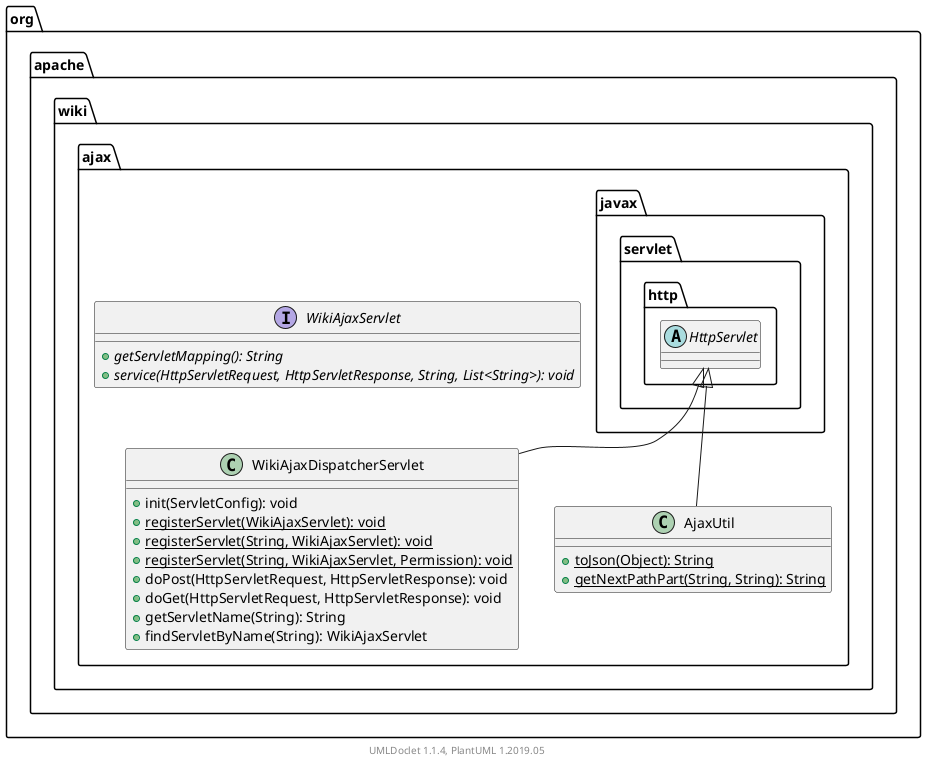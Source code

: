 @startuml

    namespace org.apache.wiki.ajax {

        class WikiAjaxDispatcherServlet [[WikiAjaxDispatcherServlet.html]] {
            +init(ServletConfig): void
            {static} +registerServlet(WikiAjaxServlet): void
            {static} +registerServlet(String, WikiAjaxServlet): void
            {static} +registerServlet(String, WikiAjaxServlet, Permission): void
            +doPost(HttpServletRequest, HttpServletResponse): void
            +doGet(HttpServletRequest, HttpServletResponse): void
            +getServletName(String): String
            +findServletByName(String): WikiAjaxServlet
        }

        class AjaxUtil [[AjaxUtil.html]] {
            {static} +toJson(Object): String
            {static} +getNextPathPart(String, String): String
        }

        interface WikiAjaxServlet [[WikiAjaxServlet.html]] {
            {abstract} +getServletMapping(): String
            {abstract} +service(HttpServletRequest, HttpServletResponse, String, List<String>): void
        }

        abstract class javax.servlet.http.HttpServlet
        javax.servlet.http.HttpServlet <|-- WikiAjaxDispatcherServlet

        javax.servlet.http.HttpServlet <|-- AjaxUtil

    }


    center footer UMLDoclet 1.1.4, PlantUML 1.2019.05
@enduml
